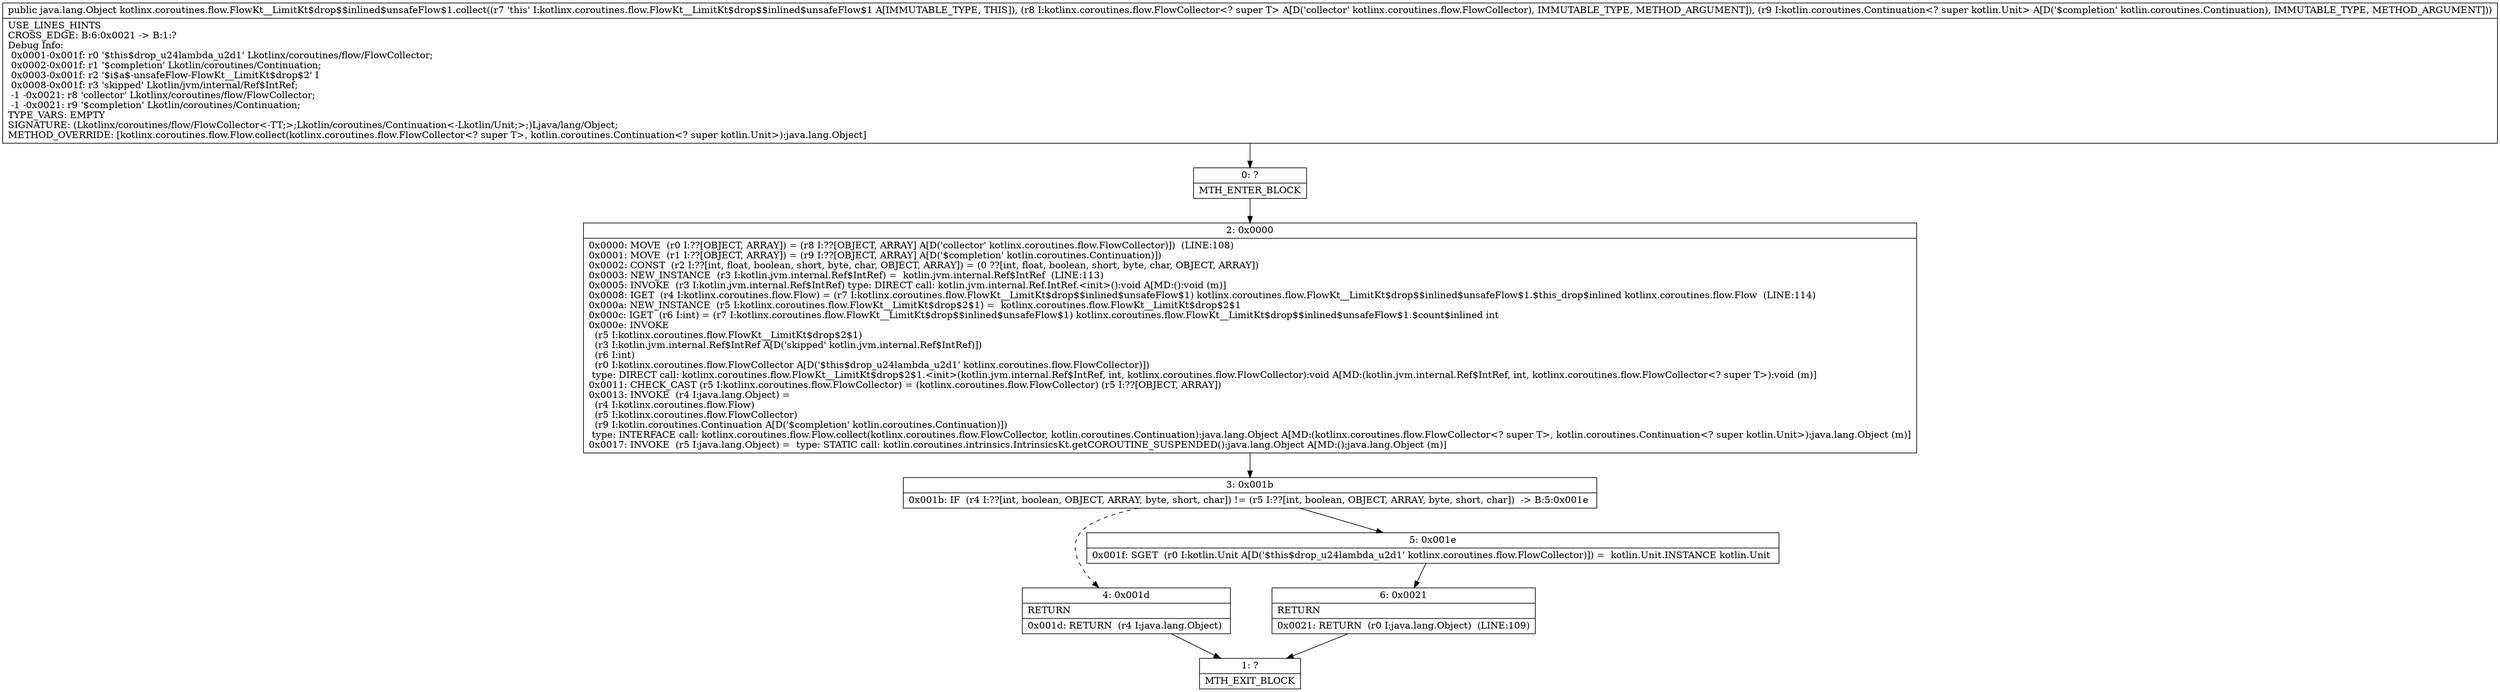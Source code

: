 digraph "CFG forkotlinx.coroutines.flow.FlowKt__LimitKt$drop$$inlined$unsafeFlow$1.collect(Lkotlinx\/coroutines\/flow\/FlowCollector;Lkotlin\/coroutines\/Continuation;)Ljava\/lang\/Object;" {
Node_0 [shape=record,label="{0\:\ ?|MTH_ENTER_BLOCK\l}"];
Node_2 [shape=record,label="{2\:\ 0x0000|0x0000: MOVE  (r0 I:??[OBJECT, ARRAY]) = (r8 I:??[OBJECT, ARRAY] A[D('collector' kotlinx.coroutines.flow.FlowCollector)])  (LINE:108)\l0x0001: MOVE  (r1 I:??[OBJECT, ARRAY]) = (r9 I:??[OBJECT, ARRAY] A[D('$completion' kotlin.coroutines.Continuation)]) \l0x0002: CONST  (r2 I:??[int, float, boolean, short, byte, char, OBJECT, ARRAY]) = (0 ??[int, float, boolean, short, byte, char, OBJECT, ARRAY]) \l0x0003: NEW_INSTANCE  (r3 I:kotlin.jvm.internal.Ref$IntRef) =  kotlin.jvm.internal.Ref$IntRef  (LINE:113)\l0x0005: INVOKE  (r3 I:kotlin.jvm.internal.Ref$IntRef) type: DIRECT call: kotlin.jvm.internal.Ref.IntRef.\<init\>():void A[MD:():void (m)]\l0x0008: IGET  (r4 I:kotlinx.coroutines.flow.Flow) = (r7 I:kotlinx.coroutines.flow.FlowKt__LimitKt$drop$$inlined$unsafeFlow$1) kotlinx.coroutines.flow.FlowKt__LimitKt$drop$$inlined$unsafeFlow$1.$this_drop$inlined kotlinx.coroutines.flow.Flow  (LINE:114)\l0x000a: NEW_INSTANCE  (r5 I:kotlinx.coroutines.flow.FlowKt__LimitKt$drop$2$1) =  kotlinx.coroutines.flow.FlowKt__LimitKt$drop$2$1 \l0x000c: IGET  (r6 I:int) = (r7 I:kotlinx.coroutines.flow.FlowKt__LimitKt$drop$$inlined$unsafeFlow$1) kotlinx.coroutines.flow.FlowKt__LimitKt$drop$$inlined$unsafeFlow$1.$count$inlined int \l0x000e: INVOKE  \l  (r5 I:kotlinx.coroutines.flow.FlowKt__LimitKt$drop$2$1)\l  (r3 I:kotlin.jvm.internal.Ref$IntRef A[D('skipped' kotlin.jvm.internal.Ref$IntRef)])\l  (r6 I:int)\l  (r0 I:kotlinx.coroutines.flow.FlowCollector A[D('$this$drop_u24lambda_u2d1' kotlinx.coroutines.flow.FlowCollector)])\l type: DIRECT call: kotlinx.coroutines.flow.FlowKt__LimitKt$drop$2$1.\<init\>(kotlin.jvm.internal.Ref$IntRef, int, kotlinx.coroutines.flow.FlowCollector):void A[MD:(kotlin.jvm.internal.Ref$IntRef, int, kotlinx.coroutines.flow.FlowCollector\<? super T\>):void (m)]\l0x0011: CHECK_CAST (r5 I:kotlinx.coroutines.flow.FlowCollector) = (kotlinx.coroutines.flow.FlowCollector) (r5 I:??[OBJECT, ARRAY]) \l0x0013: INVOKE  (r4 I:java.lang.Object) = \l  (r4 I:kotlinx.coroutines.flow.Flow)\l  (r5 I:kotlinx.coroutines.flow.FlowCollector)\l  (r9 I:kotlin.coroutines.Continuation A[D('$completion' kotlin.coroutines.Continuation)])\l type: INTERFACE call: kotlinx.coroutines.flow.Flow.collect(kotlinx.coroutines.flow.FlowCollector, kotlin.coroutines.Continuation):java.lang.Object A[MD:(kotlinx.coroutines.flow.FlowCollector\<? super T\>, kotlin.coroutines.Continuation\<? super kotlin.Unit\>):java.lang.Object (m)]\l0x0017: INVOKE  (r5 I:java.lang.Object) =  type: STATIC call: kotlin.coroutines.intrinsics.IntrinsicsKt.getCOROUTINE_SUSPENDED():java.lang.Object A[MD:():java.lang.Object (m)]\l}"];
Node_3 [shape=record,label="{3\:\ 0x001b|0x001b: IF  (r4 I:??[int, boolean, OBJECT, ARRAY, byte, short, char]) != (r5 I:??[int, boolean, OBJECT, ARRAY, byte, short, char])  \-\> B:5:0x001e \l}"];
Node_4 [shape=record,label="{4\:\ 0x001d|RETURN\l|0x001d: RETURN  (r4 I:java.lang.Object) \l}"];
Node_1 [shape=record,label="{1\:\ ?|MTH_EXIT_BLOCK\l}"];
Node_5 [shape=record,label="{5\:\ 0x001e|0x001f: SGET  (r0 I:kotlin.Unit A[D('$this$drop_u24lambda_u2d1' kotlinx.coroutines.flow.FlowCollector)]) =  kotlin.Unit.INSTANCE kotlin.Unit \l}"];
Node_6 [shape=record,label="{6\:\ 0x0021|RETURN\l|0x0021: RETURN  (r0 I:java.lang.Object)  (LINE:109)\l}"];
MethodNode[shape=record,label="{public java.lang.Object kotlinx.coroutines.flow.FlowKt__LimitKt$drop$$inlined$unsafeFlow$1.collect((r7 'this' I:kotlinx.coroutines.flow.FlowKt__LimitKt$drop$$inlined$unsafeFlow$1 A[IMMUTABLE_TYPE, THIS]), (r8 I:kotlinx.coroutines.flow.FlowCollector\<? super T\> A[D('collector' kotlinx.coroutines.flow.FlowCollector), IMMUTABLE_TYPE, METHOD_ARGUMENT]), (r9 I:kotlin.coroutines.Continuation\<? super kotlin.Unit\> A[D('$completion' kotlin.coroutines.Continuation), IMMUTABLE_TYPE, METHOD_ARGUMENT]))  | USE_LINES_HINTS\lCROSS_EDGE: B:6:0x0021 \-\> B:1:?\lDebug Info:\l  0x0001\-0x001f: r0 '$this$drop_u24lambda_u2d1' Lkotlinx\/coroutines\/flow\/FlowCollector;\l  0x0002\-0x001f: r1 '$completion' Lkotlin\/coroutines\/Continuation;\l  0x0003\-0x001f: r2 '$i$a$\-unsafeFlow\-FlowKt__LimitKt$drop$2' I\l  0x0008\-0x001f: r3 'skipped' Lkotlin\/jvm\/internal\/Ref$IntRef;\l  \-1 \-0x0021: r8 'collector' Lkotlinx\/coroutines\/flow\/FlowCollector;\l  \-1 \-0x0021: r9 '$completion' Lkotlin\/coroutines\/Continuation;\lTYPE_VARS: EMPTY\lSIGNATURE: (Lkotlinx\/coroutines\/flow\/FlowCollector\<\-TT;\>;Lkotlin\/coroutines\/Continuation\<\-Lkotlin\/Unit;\>;)Ljava\/lang\/Object;\lMETHOD_OVERRIDE: [kotlinx.coroutines.flow.Flow.collect(kotlinx.coroutines.flow.FlowCollector\<? super T\>, kotlin.coroutines.Continuation\<? super kotlin.Unit\>):java.lang.Object]\l}"];
MethodNode -> Node_0;Node_0 -> Node_2;
Node_2 -> Node_3;
Node_3 -> Node_4[style=dashed];
Node_3 -> Node_5;
Node_4 -> Node_1;
Node_5 -> Node_6;
Node_6 -> Node_1;
}

